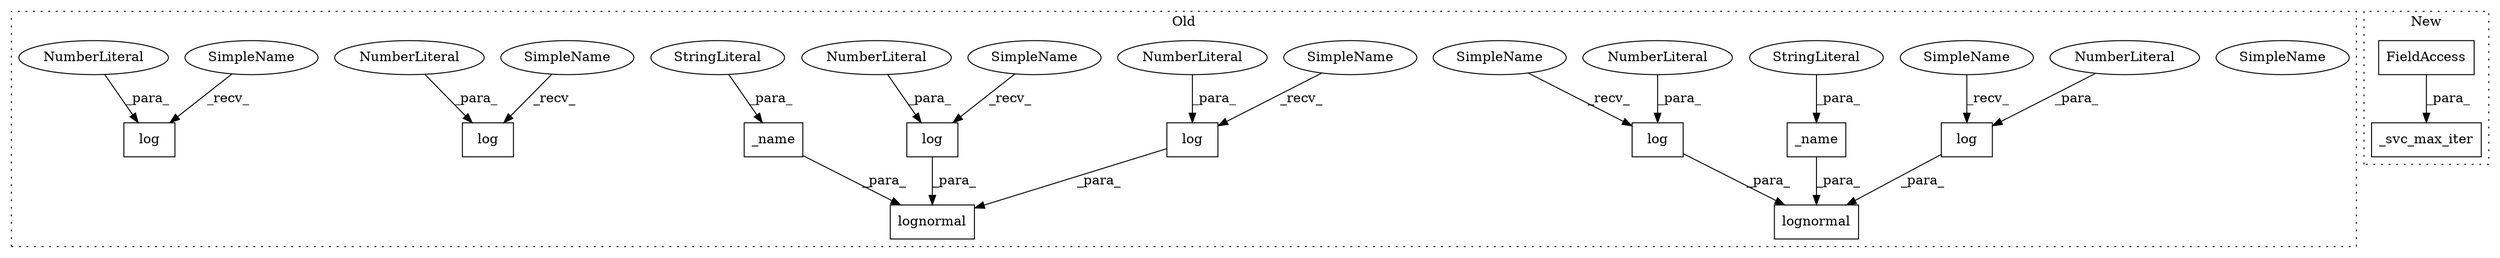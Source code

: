 digraph G {
subgraph cluster0 {
1 [label="SimpleName" a="42" s="4878" l="5" shape="ellipse"];
3 [label="log" a="32" s="4884,4890" l="4,1" shape="box"];
4 [label="NumberLiteral" a="34" s="4888" l="2" shape="ellipse"];
5 [label="lognormal" a="32" s="4838,4891" l="10,1" shape="box"];
6 [label="_name" a="32" s="4848,4859" l="6,1" shape="box"];
7 [label="log" a="32" s="4673,4680" l="4,1" shape="box"];
8 [label="NumberLiteral" a="34" s="4677" l="3" shape="ellipse"];
9 [label="lognormal" a="32" s="4627,4681" l="10,1" shape="box"];
10 [label="_name" a="32" s="4637,4650" l="6,1" shape="box"];
11 [label="log" a="32" s="4867,4876" l="4,1" shape="box"];
12 [label="NumberLiteral" a="34" s="4871" l="5" shape="ellipse"];
13 [label="log" a="32" s="4590,4597" l="4,1" shape="box"];
14 [label="NumberLiteral" a="34" s="4594" l="3" shape="ellipse"];
15 [label="log" a="32" s="4658,4665" l="4,1" shape="box"];
16 [label="NumberLiteral" a="34" s="4662" l="3" shape="ellipse"];
17 [label="log" a="32" s="4992,5000" l="4,1" shape="box"];
18 [label="NumberLiteral" a="34" s="4996" l="4" shape="ellipse"];
20 [label="StringLiteral" a="45" s="4643" l="7" shape="ellipse"];
21 [label="StringLiteral" a="45" s="4854" l="5" shape="ellipse"];
22 [label="SimpleName" a="42" s="4667" l="5" shape="ellipse"];
23 [label="SimpleName" a="42" s="4652" l="5" shape="ellipse"];
24 [label="SimpleName" a="42" s="4861" l="5" shape="ellipse"];
25 [label="SimpleName" a="42" s="4584" l="5" shape="ellipse"];
26 [label="SimpleName" a="42" s="4986" l="5" shape="ellipse"];
27 [label="SimpleName" a="42" s="4878" l="5" shape="ellipse"];
label = "Old";
style="dotted";
}
subgraph cluster1 {
2 [label="_svc_max_iter" a="32" s="4972,4990" l="14,1" shape="box"];
19 [label="FieldAccess" a="22" s="4986" l="4" shape="box"];
label = "New";
style="dotted";
}
3 -> 5 [label="_para_"];
4 -> 3 [label="_para_"];
6 -> 5 [label="_para_"];
7 -> 9 [label="_para_"];
8 -> 7 [label="_para_"];
10 -> 9 [label="_para_"];
11 -> 5 [label="_para_"];
12 -> 11 [label="_para_"];
14 -> 13 [label="_para_"];
15 -> 9 [label="_para_"];
16 -> 15 [label="_para_"];
18 -> 17 [label="_para_"];
19 -> 2 [label="_para_"];
20 -> 10 [label="_para_"];
21 -> 6 [label="_para_"];
22 -> 7 [label="_recv_"];
23 -> 15 [label="_recv_"];
24 -> 11 [label="_recv_"];
25 -> 13 [label="_recv_"];
26 -> 17 [label="_recv_"];
27 -> 3 [label="_recv_"];
}